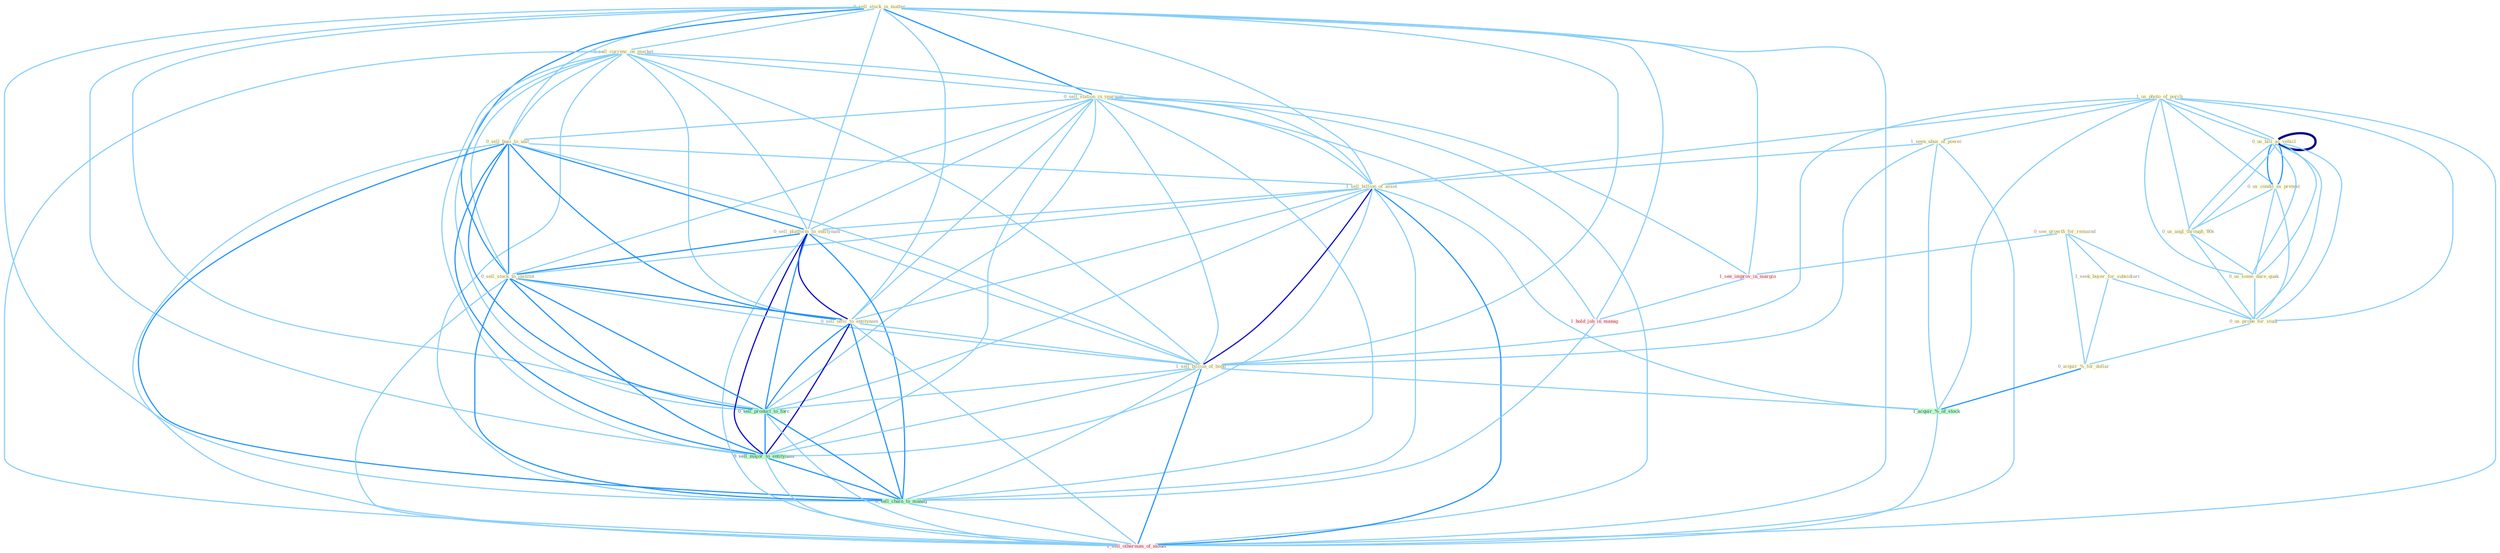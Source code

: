 Graph G{ 
    node
    [shape=polygon,style=filled,width=.5,height=.06,color="#BDFCC9",fixedsize=true,fontsize=4,
    fontcolor="#2f4f4f"];
    {node
    [color="#ffffe0", fontcolor="#8b7d6b"] "0_sell_stock_in_matter " "1_us_photo_of_porch " "0_sell_currenc_on_market " "1_seen_abus_of_power " "0_see_growth_for_remaind " "0_sell_station_in_yearnum " "0_sell_busi_to_unit " "0_us_bill_as_vehicl " "0_us_bill_as_vehicl " "0_us_condit_as_pretext " "0_us_angl_through_'80s " "0_us_some_dure_quak " "1_seek_buyer_for_subsidiari " "1_sell_billion_of_asset " "0_us_probe_for_studi " "0_sell_platform_to_entitynam " "0_sell_stock_to_institut " "0_acquir_%_for_dollar " "0_sell_offic_to_entitynam " "1_sell_billion_of_bond "}
{node [color="#fff0f5", fontcolor="#b22222"] "1_see_improv_in_margin " "1_hold_job_in_manag " "1_sell_othernum_of_model "}
edge [color="#B0E2FF"];

	"0_sell_stock_in_matter " -- "0_sell_currenc_on_market " [w="1", color="#87cefa" ];
	"0_sell_stock_in_matter " -- "0_sell_station_in_yearnum " [w="2", color="#1e90ff" , len=0.8];
	"0_sell_stock_in_matter " -- "0_sell_busi_to_unit " [w="1", color="#87cefa" ];
	"0_sell_stock_in_matter " -- "1_sell_billion_of_asset " [w="1", color="#87cefa" ];
	"0_sell_stock_in_matter " -- "0_sell_platform_to_entitynam " [w="1", color="#87cefa" ];
	"0_sell_stock_in_matter " -- "0_sell_stock_to_institut " [w="2", color="#1e90ff" , len=0.8];
	"0_sell_stock_in_matter " -- "0_sell_offic_to_entitynam " [w="1", color="#87cefa" ];
	"0_sell_stock_in_matter " -- "1_sell_billion_of_bond " [w="1", color="#87cefa" ];
	"0_sell_stock_in_matter " -- "1_see_improv_in_margin " [w="1", color="#87cefa" ];
	"0_sell_stock_in_matter " -- "1_hold_job_in_manag " [w="1", color="#87cefa" ];
	"0_sell_stock_in_matter " -- "0_sell_product_to_forc " [w="1", color="#87cefa" ];
	"0_sell_stock_in_matter " -- "0_sell_major_to_entitynam " [w="1", color="#87cefa" ];
	"0_sell_stock_in_matter " -- "0_sell_chain_to_manag " [w="1", color="#87cefa" ];
	"0_sell_stock_in_matter " -- "1_sell_othernum_of_model " [w="1", color="#87cefa" ];
	"1_us_photo_of_porch " -- "1_seen_abus_of_power " [w="1", color="#87cefa" ];
	"1_us_photo_of_porch " -- "0_us_bill_as_vehicl " [w="1", color="#87cefa" ];
	"1_us_photo_of_porch " -- "0_us_bill_as_vehicl " [w="1", color="#87cefa" ];
	"1_us_photo_of_porch " -- "0_us_condit_as_pretext " [w="1", color="#87cefa" ];
	"1_us_photo_of_porch " -- "0_us_angl_through_'80s " [w="1", color="#87cefa" ];
	"1_us_photo_of_porch " -- "0_us_some_dure_quak " [w="1", color="#87cefa" ];
	"1_us_photo_of_porch " -- "1_sell_billion_of_asset " [w="1", color="#87cefa" ];
	"1_us_photo_of_porch " -- "0_us_probe_for_studi " [w="1", color="#87cefa" ];
	"1_us_photo_of_porch " -- "1_sell_billion_of_bond " [w="1", color="#87cefa" ];
	"1_us_photo_of_porch " -- "1_acquir_%_of_stock " [w="1", color="#87cefa" ];
	"1_us_photo_of_porch " -- "1_sell_othernum_of_model " [w="1", color="#87cefa" ];
	"0_sell_currenc_on_market " -- "0_sell_station_in_yearnum " [w="1", color="#87cefa" ];
	"0_sell_currenc_on_market " -- "0_sell_busi_to_unit " [w="1", color="#87cefa" ];
	"0_sell_currenc_on_market " -- "1_sell_billion_of_asset " [w="1", color="#87cefa" ];
	"0_sell_currenc_on_market " -- "0_sell_platform_to_entitynam " [w="1", color="#87cefa" ];
	"0_sell_currenc_on_market " -- "0_sell_stock_to_institut " [w="1", color="#87cefa" ];
	"0_sell_currenc_on_market " -- "0_sell_offic_to_entitynam " [w="1", color="#87cefa" ];
	"0_sell_currenc_on_market " -- "1_sell_billion_of_bond " [w="1", color="#87cefa" ];
	"0_sell_currenc_on_market " -- "0_sell_product_to_forc " [w="1", color="#87cefa" ];
	"0_sell_currenc_on_market " -- "0_sell_major_to_entitynam " [w="1", color="#87cefa" ];
	"0_sell_currenc_on_market " -- "0_sell_chain_to_manag " [w="1", color="#87cefa" ];
	"0_sell_currenc_on_market " -- "1_sell_othernum_of_model " [w="1", color="#87cefa" ];
	"1_seen_abus_of_power " -- "1_sell_billion_of_asset " [w="1", color="#87cefa" ];
	"1_seen_abus_of_power " -- "1_sell_billion_of_bond " [w="1", color="#87cefa" ];
	"1_seen_abus_of_power " -- "1_acquir_%_of_stock " [w="1", color="#87cefa" ];
	"1_seen_abus_of_power " -- "1_sell_othernum_of_model " [w="1", color="#87cefa" ];
	"0_see_growth_for_remaind " -- "1_seek_buyer_for_subsidiari " [w="1", color="#87cefa" ];
	"0_see_growth_for_remaind " -- "0_us_probe_for_studi " [w="1", color="#87cefa" ];
	"0_see_growth_for_remaind " -- "0_acquir_%_for_dollar " [w="1", color="#87cefa" ];
	"0_see_growth_for_remaind " -- "1_see_improv_in_margin " [w="1", color="#87cefa" ];
	"0_sell_station_in_yearnum " -- "0_sell_busi_to_unit " [w="1", color="#87cefa" ];
	"0_sell_station_in_yearnum " -- "1_sell_billion_of_asset " [w="1", color="#87cefa" ];
	"0_sell_station_in_yearnum " -- "0_sell_platform_to_entitynam " [w="1", color="#87cefa" ];
	"0_sell_station_in_yearnum " -- "0_sell_stock_to_institut " [w="1", color="#87cefa" ];
	"0_sell_station_in_yearnum " -- "0_sell_offic_to_entitynam " [w="1", color="#87cefa" ];
	"0_sell_station_in_yearnum " -- "1_sell_billion_of_bond " [w="1", color="#87cefa" ];
	"0_sell_station_in_yearnum " -- "1_see_improv_in_margin " [w="1", color="#87cefa" ];
	"0_sell_station_in_yearnum " -- "1_hold_job_in_manag " [w="1", color="#87cefa" ];
	"0_sell_station_in_yearnum " -- "0_sell_product_to_forc " [w="1", color="#87cefa" ];
	"0_sell_station_in_yearnum " -- "0_sell_major_to_entitynam " [w="1", color="#87cefa" ];
	"0_sell_station_in_yearnum " -- "0_sell_chain_to_manag " [w="1", color="#87cefa" ];
	"0_sell_station_in_yearnum " -- "1_sell_othernum_of_model " [w="1", color="#87cefa" ];
	"0_sell_busi_to_unit " -- "1_sell_billion_of_asset " [w="1", color="#87cefa" ];
	"0_sell_busi_to_unit " -- "0_sell_platform_to_entitynam " [w="2", color="#1e90ff" , len=0.8];
	"0_sell_busi_to_unit " -- "0_sell_stock_to_institut " [w="2", color="#1e90ff" , len=0.8];
	"0_sell_busi_to_unit " -- "0_sell_offic_to_entitynam " [w="2", color="#1e90ff" , len=0.8];
	"0_sell_busi_to_unit " -- "1_sell_billion_of_bond " [w="1", color="#87cefa" ];
	"0_sell_busi_to_unit " -- "0_sell_product_to_forc " [w="2", color="#1e90ff" , len=0.8];
	"0_sell_busi_to_unit " -- "0_sell_major_to_entitynam " [w="2", color="#1e90ff" , len=0.8];
	"0_sell_busi_to_unit " -- "0_sell_chain_to_manag " [w="2", color="#1e90ff" , len=0.8];
	"0_sell_busi_to_unit " -- "1_sell_othernum_of_model " [w="1", color="#87cefa" ];
	"0_us_bill_as_vehicl " -- "0_us_bill_as_vehicl " [w="4", style=bold, color="#000080", len=0.4];
	"0_us_bill_as_vehicl " -- "0_us_condit_as_pretext " [w="2", color="#1e90ff" , len=0.8];
	"0_us_bill_as_vehicl " -- "0_us_angl_through_'80s " [w="1", color="#87cefa" ];
	"0_us_bill_as_vehicl " -- "0_us_some_dure_quak " [w="1", color="#87cefa" ];
	"0_us_bill_as_vehicl " -- "0_us_probe_for_studi " [w="1", color="#87cefa" ];
	"0_us_bill_as_vehicl " -- "0_us_condit_as_pretext " [w="2", color="#1e90ff" , len=0.8];
	"0_us_bill_as_vehicl " -- "0_us_angl_through_'80s " [w="1", color="#87cefa" ];
	"0_us_bill_as_vehicl " -- "0_us_some_dure_quak " [w="1", color="#87cefa" ];
	"0_us_bill_as_vehicl " -- "0_us_probe_for_studi " [w="1", color="#87cefa" ];
	"0_us_condit_as_pretext " -- "0_us_angl_through_'80s " [w="1", color="#87cefa" ];
	"0_us_condit_as_pretext " -- "0_us_some_dure_quak " [w="1", color="#87cefa" ];
	"0_us_condit_as_pretext " -- "0_us_probe_for_studi " [w="1", color="#87cefa" ];
	"0_us_angl_through_'80s " -- "0_us_some_dure_quak " [w="1", color="#87cefa" ];
	"0_us_angl_through_'80s " -- "0_us_probe_for_studi " [w="1", color="#87cefa" ];
	"0_us_some_dure_quak " -- "0_us_probe_for_studi " [w="1", color="#87cefa" ];
	"1_seek_buyer_for_subsidiari " -- "0_us_probe_for_studi " [w="1", color="#87cefa" ];
	"1_seek_buyer_for_subsidiari " -- "0_acquir_%_for_dollar " [w="1", color="#87cefa" ];
	"1_sell_billion_of_asset " -- "0_sell_platform_to_entitynam " [w="1", color="#87cefa" ];
	"1_sell_billion_of_asset " -- "0_sell_stock_to_institut " [w="1", color="#87cefa" ];
	"1_sell_billion_of_asset " -- "0_sell_offic_to_entitynam " [w="1", color="#87cefa" ];
	"1_sell_billion_of_asset " -- "1_sell_billion_of_bond " [w="3", color="#0000cd" , len=0.6];
	"1_sell_billion_of_asset " -- "1_acquir_%_of_stock " [w="1", color="#87cefa" ];
	"1_sell_billion_of_asset " -- "0_sell_product_to_forc " [w="1", color="#87cefa" ];
	"1_sell_billion_of_asset " -- "0_sell_major_to_entitynam " [w="1", color="#87cefa" ];
	"1_sell_billion_of_asset " -- "0_sell_chain_to_manag " [w="1", color="#87cefa" ];
	"1_sell_billion_of_asset " -- "1_sell_othernum_of_model " [w="2", color="#1e90ff" , len=0.8];
	"0_us_probe_for_studi " -- "0_acquir_%_for_dollar " [w="1", color="#87cefa" ];
	"0_sell_platform_to_entitynam " -- "0_sell_stock_to_institut " [w="2", color="#1e90ff" , len=0.8];
	"0_sell_platform_to_entitynam " -- "0_sell_offic_to_entitynam " [w="3", color="#0000cd" , len=0.6];
	"0_sell_platform_to_entitynam " -- "1_sell_billion_of_bond " [w="1", color="#87cefa" ];
	"0_sell_platform_to_entitynam " -- "0_sell_product_to_forc " [w="2", color="#1e90ff" , len=0.8];
	"0_sell_platform_to_entitynam " -- "0_sell_major_to_entitynam " [w="3", color="#0000cd" , len=0.6];
	"0_sell_platform_to_entitynam " -- "0_sell_chain_to_manag " [w="2", color="#1e90ff" , len=0.8];
	"0_sell_platform_to_entitynam " -- "1_sell_othernum_of_model " [w="1", color="#87cefa" ];
	"0_sell_stock_to_institut " -- "0_sell_offic_to_entitynam " [w="2", color="#1e90ff" , len=0.8];
	"0_sell_stock_to_institut " -- "1_sell_billion_of_bond " [w="1", color="#87cefa" ];
	"0_sell_stock_to_institut " -- "0_sell_product_to_forc " [w="2", color="#1e90ff" , len=0.8];
	"0_sell_stock_to_institut " -- "0_sell_major_to_entitynam " [w="2", color="#1e90ff" , len=0.8];
	"0_sell_stock_to_institut " -- "0_sell_chain_to_manag " [w="2", color="#1e90ff" , len=0.8];
	"0_sell_stock_to_institut " -- "1_sell_othernum_of_model " [w="1", color="#87cefa" ];
	"0_acquir_%_for_dollar " -- "1_acquir_%_of_stock " [w="2", color="#1e90ff" , len=0.8];
	"0_sell_offic_to_entitynam " -- "1_sell_billion_of_bond " [w="1", color="#87cefa" ];
	"0_sell_offic_to_entitynam " -- "0_sell_product_to_forc " [w="2", color="#1e90ff" , len=0.8];
	"0_sell_offic_to_entitynam " -- "0_sell_major_to_entitynam " [w="3", color="#0000cd" , len=0.6];
	"0_sell_offic_to_entitynam " -- "0_sell_chain_to_manag " [w="2", color="#1e90ff" , len=0.8];
	"0_sell_offic_to_entitynam " -- "1_sell_othernum_of_model " [w="1", color="#87cefa" ];
	"1_sell_billion_of_bond " -- "1_acquir_%_of_stock " [w="1", color="#87cefa" ];
	"1_sell_billion_of_bond " -- "0_sell_product_to_forc " [w="1", color="#87cefa" ];
	"1_sell_billion_of_bond " -- "0_sell_major_to_entitynam " [w="1", color="#87cefa" ];
	"1_sell_billion_of_bond " -- "0_sell_chain_to_manag " [w="1", color="#87cefa" ];
	"1_sell_billion_of_bond " -- "1_sell_othernum_of_model " [w="2", color="#1e90ff" , len=0.8];
	"1_see_improv_in_margin " -- "1_hold_job_in_manag " [w="1", color="#87cefa" ];
	"1_acquir_%_of_stock " -- "1_sell_othernum_of_model " [w="1", color="#87cefa" ];
	"1_hold_job_in_manag " -- "0_sell_chain_to_manag " [w="1", color="#87cefa" ];
	"0_sell_product_to_forc " -- "0_sell_major_to_entitynam " [w="2", color="#1e90ff" , len=0.8];
	"0_sell_product_to_forc " -- "0_sell_chain_to_manag " [w="2", color="#1e90ff" , len=0.8];
	"0_sell_product_to_forc " -- "1_sell_othernum_of_model " [w="1", color="#87cefa" ];
	"0_sell_major_to_entitynam " -- "0_sell_chain_to_manag " [w="2", color="#1e90ff" , len=0.8];
	"0_sell_major_to_entitynam " -- "1_sell_othernum_of_model " [w="1", color="#87cefa" ];
	"0_sell_chain_to_manag " -- "1_sell_othernum_of_model " [w="1", color="#87cefa" ];
}